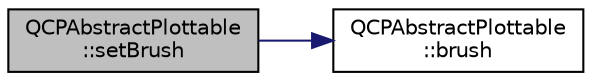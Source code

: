 digraph "QCPAbstractPlottable::setBrush"
{
 // LATEX_PDF_SIZE
  edge [fontname="Helvetica",fontsize="10",labelfontname="Helvetica",labelfontsize="10"];
  node [fontname="Helvetica",fontsize="10",shape=record];
  rankdir="LR";
  Node1 [label="QCPAbstractPlottable\l::setBrush",height=0.2,width=0.4,color="black", fillcolor="grey75", style="filled", fontcolor="black",tooltip=" "];
  Node1 -> Node2 [color="midnightblue",fontsize="10",style="solid",fontname="Helvetica"];
  Node2 [label="QCPAbstractPlottable\l::brush",height=0.2,width=0.4,color="black", fillcolor="white", style="filled",URL="$classQCPAbstractPlottable.html#a893b4896dfd92b68b05b2600b80f5826",tooltip=" "];
}
